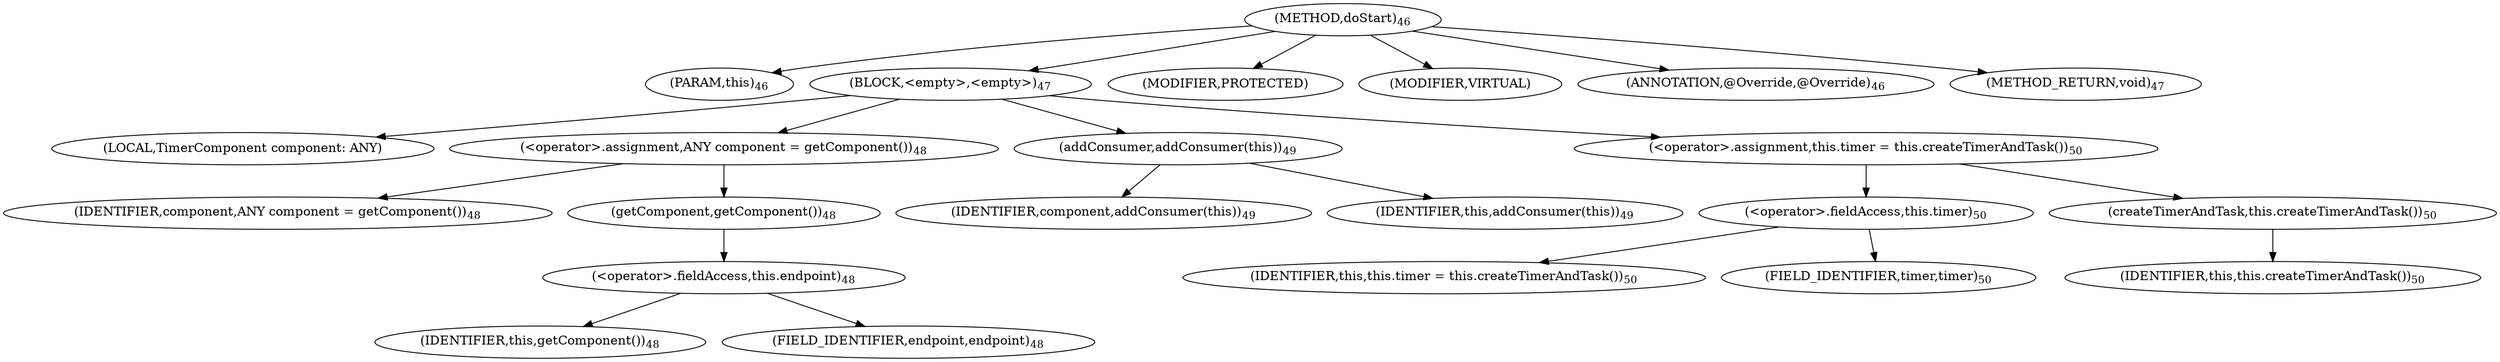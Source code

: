 digraph "doStart" {  
"51" [label = <(METHOD,doStart)<SUB>46</SUB>> ]
"7" [label = <(PARAM,this)<SUB>46</SUB>> ]
"52" [label = <(BLOCK,&lt;empty&gt;,&lt;empty&gt;)<SUB>47</SUB>> ]
"53" [label = <(LOCAL,TimerComponent component: ANY)> ]
"54" [label = <(&lt;operator&gt;.assignment,ANY component = getComponent())<SUB>48</SUB>> ]
"55" [label = <(IDENTIFIER,component,ANY component = getComponent())<SUB>48</SUB>> ]
"56" [label = <(getComponent,getComponent())<SUB>48</SUB>> ]
"57" [label = <(&lt;operator&gt;.fieldAccess,this.endpoint)<SUB>48</SUB>> ]
"58" [label = <(IDENTIFIER,this,getComponent())<SUB>48</SUB>> ]
"59" [label = <(FIELD_IDENTIFIER,endpoint,endpoint)<SUB>48</SUB>> ]
"60" [label = <(addConsumer,addConsumer(this))<SUB>49</SUB>> ]
"61" [label = <(IDENTIFIER,component,addConsumer(this))<SUB>49</SUB>> ]
"6" [label = <(IDENTIFIER,this,addConsumer(this))<SUB>49</SUB>> ]
"62" [label = <(&lt;operator&gt;.assignment,this.timer = this.createTimerAndTask())<SUB>50</SUB>> ]
"63" [label = <(&lt;operator&gt;.fieldAccess,this.timer)<SUB>50</SUB>> ]
"64" [label = <(IDENTIFIER,this,this.timer = this.createTimerAndTask())<SUB>50</SUB>> ]
"65" [label = <(FIELD_IDENTIFIER,timer,timer)<SUB>50</SUB>> ]
"66" [label = <(createTimerAndTask,this.createTimerAndTask())<SUB>50</SUB>> ]
"8" [label = <(IDENTIFIER,this,this.createTimerAndTask())<SUB>50</SUB>> ]
"67" [label = <(MODIFIER,PROTECTED)> ]
"68" [label = <(MODIFIER,VIRTUAL)> ]
"69" [label = <(ANNOTATION,@Override,@Override)<SUB>46</SUB>> ]
"70" [label = <(METHOD_RETURN,void)<SUB>47</SUB>> ]
  "51" -> "7" 
  "51" -> "52" 
  "51" -> "67" 
  "51" -> "68" 
  "51" -> "69" 
  "51" -> "70" 
  "52" -> "53" 
  "52" -> "54" 
  "52" -> "60" 
  "52" -> "62" 
  "54" -> "55" 
  "54" -> "56" 
  "56" -> "57" 
  "57" -> "58" 
  "57" -> "59" 
  "60" -> "61" 
  "60" -> "6" 
  "62" -> "63" 
  "62" -> "66" 
  "63" -> "64" 
  "63" -> "65" 
  "66" -> "8" 
}
